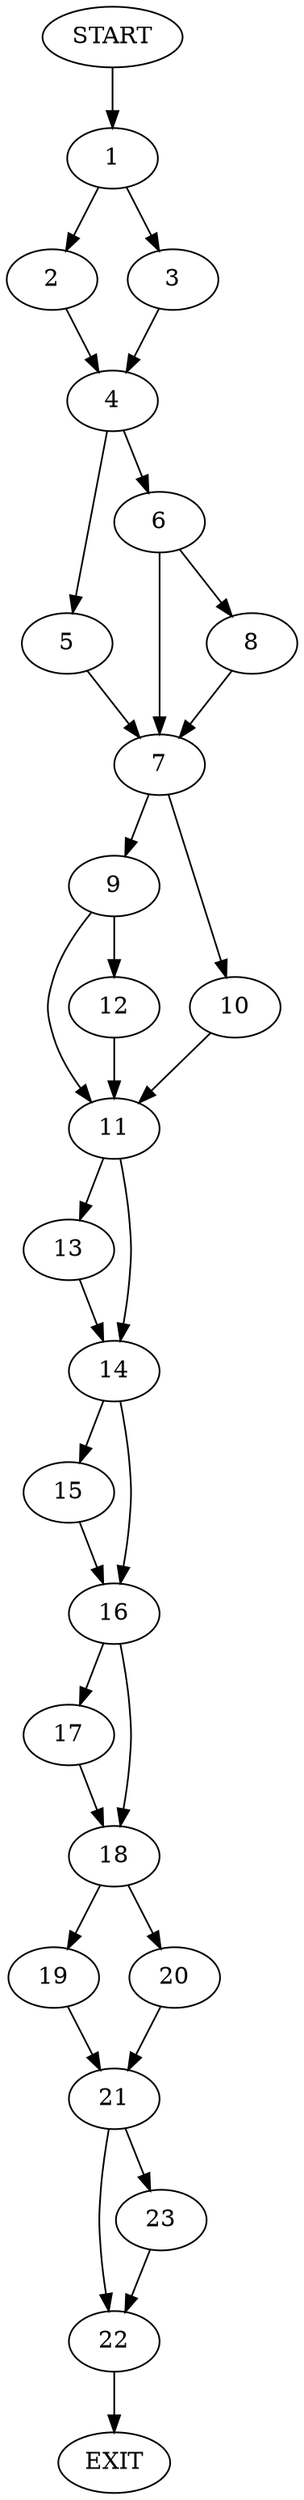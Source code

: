 digraph {
0 [label="START"]
24 [label="EXIT"]
0 -> 1
1 -> 2
1 -> 3
2 -> 4
3 -> 4
4 -> 5
4 -> 6
5 -> 7
6 -> 8
6 -> 7
7 -> 9
7 -> 10
8 -> 7
10 -> 11
9 -> 11
9 -> 12
11 -> 13
11 -> 14
12 -> 11
14 -> 15
14 -> 16
13 -> 14
16 -> 17
16 -> 18
15 -> 16
17 -> 18
18 -> 19
18 -> 20
20 -> 21
19 -> 21
21 -> 22
21 -> 23
23 -> 22
22 -> 24
}
